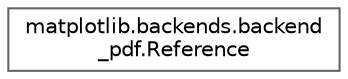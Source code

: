 digraph "Graphical Class Hierarchy"
{
 // LATEX_PDF_SIZE
  bgcolor="transparent";
  edge [fontname=Helvetica,fontsize=10,labelfontname=Helvetica,labelfontsize=10];
  node [fontname=Helvetica,fontsize=10,shape=box,height=0.2,width=0.4];
  rankdir="LR";
  Node0 [id="Node000000",label="matplotlib.backends.backend\l_pdf.Reference",height=0.2,width=0.4,color="grey40", fillcolor="white", style="filled",URL="$d7/d60/classmatplotlib_1_1backends_1_1backend__pdf_1_1Reference.html",tooltip=" "];
}

